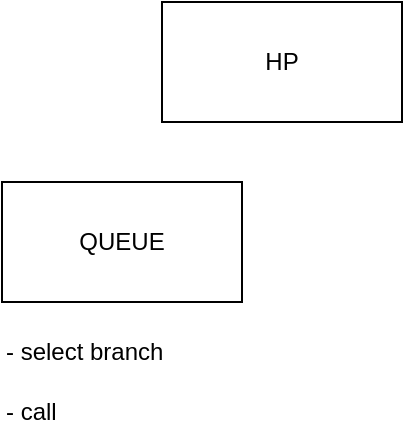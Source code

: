 <mxfile>
    <diagram id="oXNdVGfcrFt3h-4dtYGX" name="Page-1">
        <mxGraphModel dx="1817" dy="1187" grid="1" gridSize="10" guides="1" tooltips="1" connect="1" arrows="1" fold="1" page="1" pageScale="1" pageWidth="850" pageHeight="1100" math="0" shadow="0">
            <root>
                <mxCell id="0"/>
                <mxCell id="1" parent="0"/>
                <mxCell id="2" value="HP" style="rounded=0;whiteSpace=wrap;html=1;" vertex="1" parent="1">
                    <mxGeometry x="310" y="470" width="120" height="60" as="geometry"/>
                </mxCell>
                <mxCell id="3" value="QUEUE" style="rounded=0;whiteSpace=wrap;html=1;" vertex="1" parent="1">
                    <mxGeometry x="230" y="560" width="120" height="60" as="geometry"/>
                </mxCell>
                <mxCell id="5" value="- select branch" style="text;html=1;strokeColor=none;fillColor=none;align=left;verticalAlign=middle;whiteSpace=wrap;rounded=0;" vertex="1" parent="1">
                    <mxGeometry x="230" y="630" width="100" height="30" as="geometry"/>
                </mxCell>
                <mxCell id="6" value="- call" style="text;html=1;strokeColor=none;fillColor=none;align=left;verticalAlign=middle;whiteSpace=wrap;rounded=0;" vertex="1" parent="1">
                    <mxGeometry x="230" y="660" width="100" height="30" as="geometry"/>
                </mxCell>
            </root>
        </mxGraphModel>
    </diagram>
</mxfile>